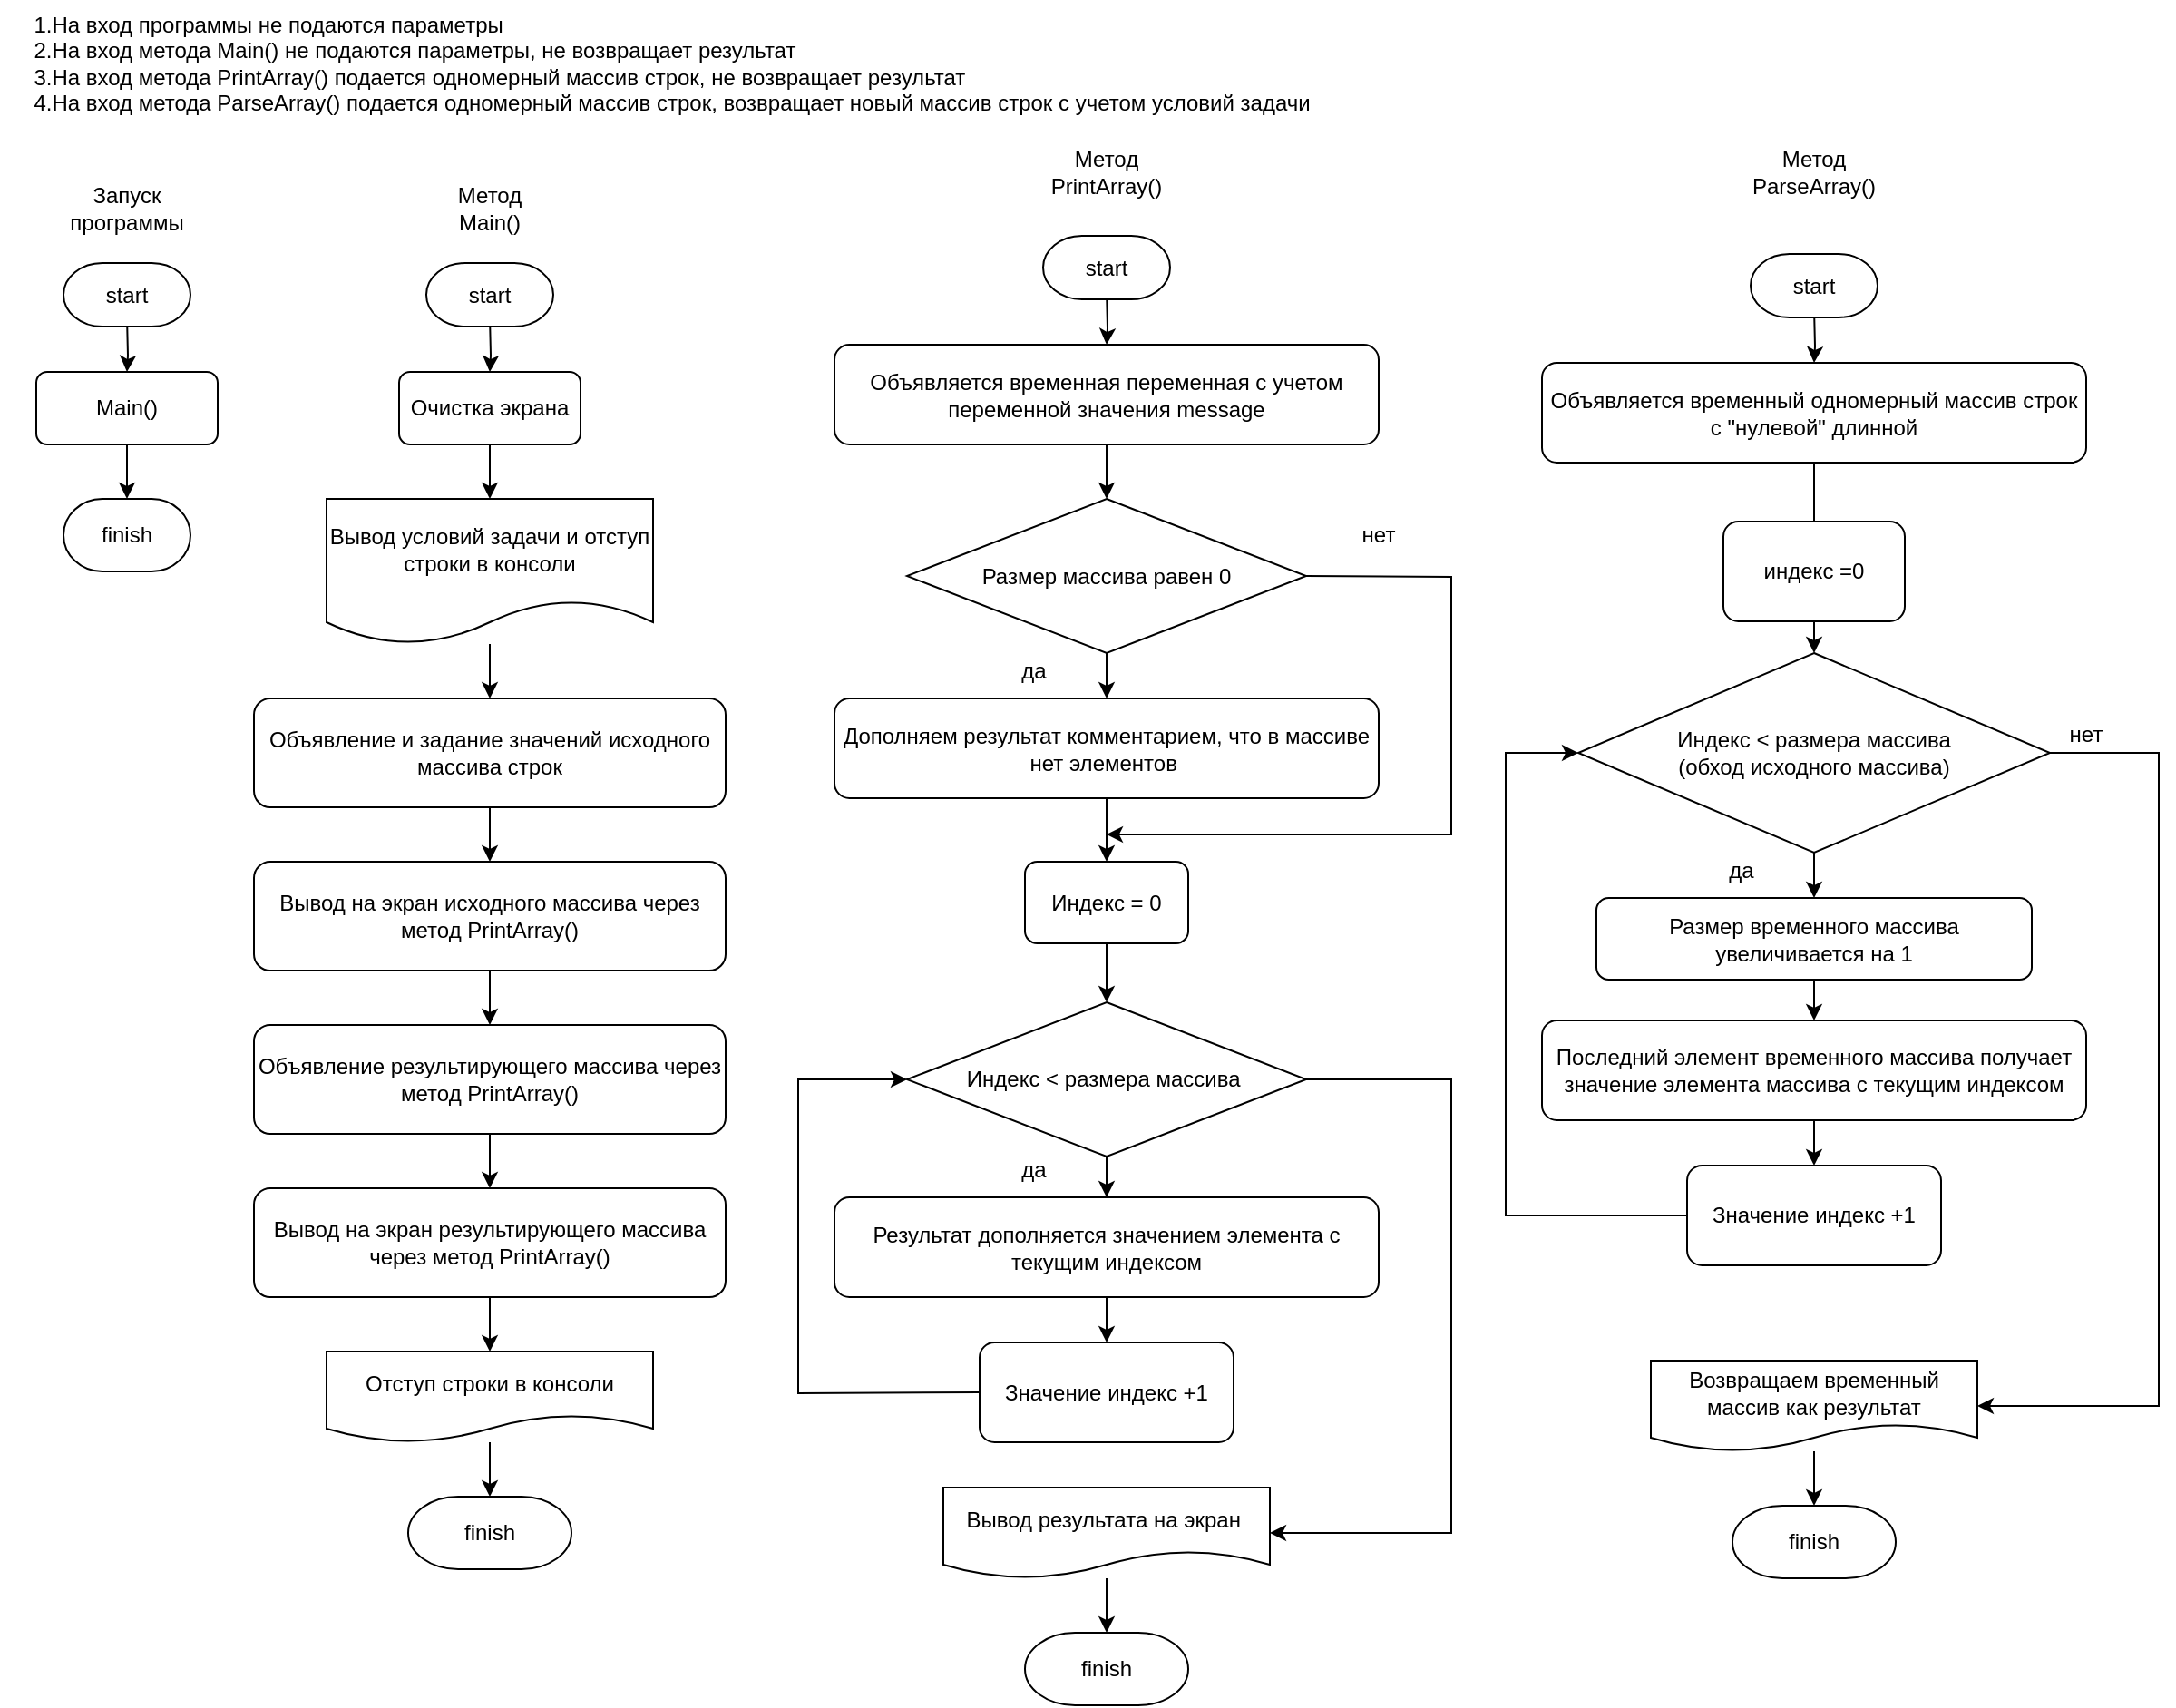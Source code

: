 <mxfile version="20.6.2" type="device"><diagram id="Q56MzWb3hJubvyk_5yF2" name="Страница 1"><mxGraphModel dx="1695" dy="482" grid="1" gridSize="10" guides="1" tooltips="1" connect="1" arrows="1" fold="1" page="1" pageScale="1" pageWidth="827" pageHeight="1169" math="0" shadow="0"><root><mxCell id="0"/><mxCell id="1" parent="0"/><mxCell id="wwsR9TnCNs43CYKiYDHI-8" value="" style="edgeStyle=orthogonalEdgeStyle;rounded=0;orthogonalLoop=1;jettySize=auto;html=1;" edge="1" parent="1" source="aCfzNfV4xSrUvEAYJSkT-3" target="wwsR9TnCNs43CYKiYDHI-7"><mxGeometry relative="1" as="geometry"/></mxCell><mxCell id="aCfzNfV4xSrUvEAYJSkT-3" value="Main()" style="rounded=1;whiteSpace=wrap;html=1;" parent="1" vertex="1"><mxGeometry x="-740" y="245" width="100" height="40" as="geometry"/></mxCell><mxCell id="wwsR9TnCNs43CYKiYDHI-1" value="&lt;div style=&quot;text-align: left;&quot;&gt;&lt;span style=&quot;background-color: initial;&quot;&gt;1.На вход программы не подаются параметры&lt;/span&gt;&lt;/div&gt;&lt;div style=&quot;text-align: left;&quot;&gt;&lt;span style=&quot;background-color: initial;&quot;&gt;2.На вход метода Main() не подаются параметры, не возвращает результат&lt;/span&gt;&lt;/div&gt;&lt;div style=&quot;text-align: left;&quot;&gt;&lt;span style=&quot;background-color: initial;&quot;&gt;3.На вход метода PrintArray() подается одномерный массив строк, не возвращает результат&lt;/span&gt;&lt;/div&gt;&lt;div style=&quot;text-align: left;&quot;&gt;&lt;span style=&quot;background-color: initial;&quot;&gt;4.На вход метода ParseArray() подается одномерный массив строк, возвращает новый массив строк с учетом условий задачи&lt;/span&gt;&lt;/div&gt;" style="text;html=1;align=center;verticalAlign=middle;resizable=0;points=[];autosize=1;strokeColor=none;fillColor=none;" vertex="1" parent="1"><mxGeometry x="-760" y="40" width="740" height="70" as="geometry"/></mxCell><mxCell id="wwsR9TnCNs43CYKiYDHI-3" value="" style="edgeStyle=orthogonalEdgeStyle;rounded=0;orthogonalLoop=1;jettySize=auto;html=1;" edge="1" parent="1" target="aCfzNfV4xSrUvEAYJSkT-3"><mxGeometry relative="1" as="geometry"><mxPoint x="-690" y="215" as="sourcePoint"/></mxGeometry></mxCell><mxCell id="wwsR9TnCNs43CYKiYDHI-6" value="start" style="strokeWidth=1;html=1;shape=mxgraph.flowchart.terminator;whiteSpace=wrap;" vertex="1" parent="1"><mxGeometry x="-725" y="185" width="70" height="35" as="geometry"/></mxCell><mxCell id="wwsR9TnCNs43CYKiYDHI-7" value="finish" style="strokeWidth=1;html=1;shape=mxgraph.flowchart.terminator;whiteSpace=wrap;" vertex="1" parent="1"><mxGeometry x="-725" y="315" width="70" height="40" as="geometry"/></mxCell><mxCell id="wwsR9TnCNs43CYKiYDHI-13" value="" style="edgeStyle=orthogonalEdgeStyle;rounded=0;orthogonalLoop=1;jettySize=auto;html=1;" edge="1" parent="1" source="wwsR9TnCNs43CYKiYDHI-9" target="wwsR9TnCNs43CYKiYDHI-12"><mxGeometry relative="1" as="geometry"/></mxCell><mxCell id="wwsR9TnCNs43CYKiYDHI-9" value="Очистка экрана" style="rounded=1;whiteSpace=wrap;html=1;" vertex="1" parent="1"><mxGeometry x="-540" y="245" width="100" height="40" as="geometry"/></mxCell><mxCell id="wwsR9TnCNs43CYKiYDHI-10" value="" style="edgeStyle=orthogonalEdgeStyle;rounded=0;orthogonalLoop=1;jettySize=auto;html=1;" edge="1" parent="1" target="wwsR9TnCNs43CYKiYDHI-9"><mxGeometry relative="1" as="geometry"><mxPoint x="-490" y="215" as="sourcePoint"/></mxGeometry></mxCell><mxCell id="wwsR9TnCNs43CYKiYDHI-11" value="start" style="strokeWidth=1;html=1;shape=mxgraph.flowchart.terminator;whiteSpace=wrap;" vertex="1" parent="1"><mxGeometry x="-525" y="185" width="70" height="35" as="geometry"/></mxCell><mxCell id="wwsR9TnCNs43CYKiYDHI-15" value="" style="edgeStyle=orthogonalEdgeStyle;rounded=0;orthogonalLoop=1;jettySize=auto;html=1;" edge="1" parent="1" source="wwsR9TnCNs43CYKiYDHI-12" target="wwsR9TnCNs43CYKiYDHI-14"><mxGeometry relative="1" as="geometry"/></mxCell><mxCell id="wwsR9TnCNs43CYKiYDHI-12" value="Вывод условий задачи и отступ строки в консоли" style="shape=document;whiteSpace=wrap;html=1;boundedLbl=1;rounded=1;" vertex="1" parent="1"><mxGeometry x="-580" y="315" width="180" height="80" as="geometry"/></mxCell><mxCell id="wwsR9TnCNs43CYKiYDHI-17" value="" style="edgeStyle=orthogonalEdgeStyle;rounded=0;orthogonalLoop=1;jettySize=auto;html=1;" edge="1" parent="1" source="wwsR9TnCNs43CYKiYDHI-14" target="wwsR9TnCNs43CYKiYDHI-16"><mxGeometry relative="1" as="geometry"/></mxCell><mxCell id="wwsR9TnCNs43CYKiYDHI-14" value="Объявление и задание значений исходного массива строк" style="whiteSpace=wrap;html=1;rounded=1;" vertex="1" parent="1"><mxGeometry x="-620" y="425" width="260" height="60" as="geometry"/></mxCell><mxCell id="wwsR9TnCNs43CYKiYDHI-19" value="" style="edgeStyle=orthogonalEdgeStyle;rounded=0;orthogonalLoop=1;jettySize=auto;html=1;" edge="1" parent="1" source="wwsR9TnCNs43CYKiYDHI-16" target="wwsR9TnCNs43CYKiYDHI-18"><mxGeometry relative="1" as="geometry"/></mxCell><mxCell id="wwsR9TnCNs43CYKiYDHI-16" value="Вывод на экран исходного массива через метод PrintArray()" style="whiteSpace=wrap;html=1;rounded=1;" vertex="1" parent="1"><mxGeometry x="-620" y="515" width="260" height="60" as="geometry"/></mxCell><mxCell id="wwsR9TnCNs43CYKiYDHI-21" value="" style="edgeStyle=orthogonalEdgeStyle;rounded=0;orthogonalLoop=1;jettySize=auto;html=1;" edge="1" parent="1" source="wwsR9TnCNs43CYKiYDHI-18" target="wwsR9TnCNs43CYKiYDHI-20"><mxGeometry relative="1" as="geometry"/></mxCell><mxCell id="wwsR9TnCNs43CYKiYDHI-18" value="Объявление результирующего массива через метод PrintArray()" style="whiteSpace=wrap;html=1;rounded=1;" vertex="1" parent="1"><mxGeometry x="-620" y="605" width="260" height="60" as="geometry"/></mxCell><mxCell id="wwsR9TnCNs43CYKiYDHI-23" value="" style="edgeStyle=orthogonalEdgeStyle;rounded=0;orthogonalLoop=1;jettySize=auto;html=1;" edge="1" parent="1" source="wwsR9TnCNs43CYKiYDHI-20" target="wwsR9TnCNs43CYKiYDHI-22"><mxGeometry relative="1" as="geometry"/></mxCell><mxCell id="wwsR9TnCNs43CYKiYDHI-20" value="Вывод на экран результирующего массива через метод PrintArray()" style="whiteSpace=wrap;html=1;rounded=1;" vertex="1" parent="1"><mxGeometry x="-620" y="695" width="260" height="60" as="geometry"/></mxCell><mxCell id="wwsR9TnCNs43CYKiYDHI-25" value="" style="edgeStyle=orthogonalEdgeStyle;rounded=0;orthogonalLoop=1;jettySize=auto;html=1;" edge="1" parent="1" source="wwsR9TnCNs43CYKiYDHI-22" target="wwsR9TnCNs43CYKiYDHI-24"><mxGeometry relative="1" as="geometry"/></mxCell><mxCell id="wwsR9TnCNs43CYKiYDHI-22" value="Отступ строки в консоли" style="shape=document;whiteSpace=wrap;html=1;boundedLbl=1;rounded=1;" vertex="1" parent="1"><mxGeometry x="-580" y="785" width="180" height="50" as="geometry"/></mxCell><mxCell id="wwsR9TnCNs43CYKiYDHI-24" value="finish" style="strokeWidth=1;html=1;shape=mxgraph.flowchart.terminator;whiteSpace=wrap;" vertex="1" parent="1"><mxGeometry x="-535" y="865" width="90" height="40" as="geometry"/></mxCell><mxCell id="wwsR9TnCNs43CYKiYDHI-32" value="" style="edgeStyle=orthogonalEdgeStyle;rounded=0;orthogonalLoop=1;jettySize=auto;html=1;" edge="1" parent="1" source="wwsR9TnCNs43CYKiYDHI-26" target="wwsR9TnCNs43CYKiYDHI-31"><mxGeometry relative="1" as="geometry"/></mxCell><mxCell id="wwsR9TnCNs43CYKiYDHI-26" value="Объявляется временная переменная с учетом переменной значения message" style="rounded=1;whiteSpace=wrap;html=1;" vertex="1" parent="1"><mxGeometry x="-300" y="230" width="300" height="55" as="geometry"/></mxCell><mxCell id="wwsR9TnCNs43CYKiYDHI-27" value="" style="edgeStyle=orthogonalEdgeStyle;rounded=0;orthogonalLoop=1;jettySize=auto;html=1;" edge="1" parent="1" target="wwsR9TnCNs43CYKiYDHI-26"><mxGeometry relative="1" as="geometry"><mxPoint x="-150" y="200" as="sourcePoint"/></mxGeometry></mxCell><mxCell id="wwsR9TnCNs43CYKiYDHI-28" value="start" style="strokeWidth=1;html=1;shape=mxgraph.flowchart.terminator;whiteSpace=wrap;" vertex="1" parent="1"><mxGeometry x="-185" y="170" width="70" height="35" as="geometry"/></mxCell><mxCell id="wwsR9TnCNs43CYKiYDHI-38" value="" style="edgeStyle=orthogonalEdgeStyle;rounded=0;orthogonalLoop=1;jettySize=auto;html=1;entryX=0.5;entryY=0;entryDx=0;entryDy=0;" edge="1" parent="1" source="wwsR9TnCNs43CYKiYDHI-31" target="wwsR9TnCNs43CYKiYDHI-33"><mxGeometry relative="1" as="geometry"/></mxCell><mxCell id="wwsR9TnCNs43CYKiYDHI-31" value="Размер массива равен 0" style="rhombus;whiteSpace=wrap;html=1;strokeWidth=1;" vertex="1" parent="1"><mxGeometry x="-260" y="315" width="220" height="85" as="geometry"/></mxCell><mxCell id="wwsR9TnCNs43CYKiYDHI-39" value="" style="edgeStyle=orthogonalEdgeStyle;rounded=0;orthogonalLoop=1;jettySize=auto;html=1;entryX=0.5;entryY=0;entryDx=0;entryDy=0;" edge="1" parent="1" source="wwsR9TnCNs43CYKiYDHI-33" target="wwsR9TnCNs43CYKiYDHI-34"><mxGeometry relative="1" as="geometry"/></mxCell><mxCell id="wwsR9TnCNs43CYKiYDHI-33" value="Дополняем результат комментарием, что в массиве нет элементов&amp;nbsp;" style="rounded=1;whiteSpace=wrap;html=1;" vertex="1" parent="1"><mxGeometry x="-300" y="425" width="300" height="55" as="geometry"/></mxCell><mxCell id="wwsR9TnCNs43CYKiYDHI-44" value="" style="edgeStyle=orthogonalEdgeStyle;rounded=0;orthogonalLoop=1;jettySize=auto;html=1;" edge="1" parent="1" source="wwsR9TnCNs43CYKiYDHI-34" target="wwsR9TnCNs43CYKiYDHI-35"><mxGeometry relative="1" as="geometry"/></mxCell><mxCell id="wwsR9TnCNs43CYKiYDHI-34" value="Индекс = 0" style="rounded=1;whiteSpace=wrap;html=1;" vertex="1" parent="1"><mxGeometry x="-195" y="515" width="90" height="45" as="geometry"/></mxCell><mxCell id="wwsR9TnCNs43CYKiYDHI-47" value="" style="edgeStyle=orthogonalEdgeStyle;rounded=0;orthogonalLoop=1;jettySize=auto;html=1;entryX=0.5;entryY=0;entryDx=0;entryDy=0;" edge="1" parent="1" source="wwsR9TnCNs43CYKiYDHI-35" target="wwsR9TnCNs43CYKiYDHI-45"><mxGeometry relative="1" as="geometry"/></mxCell><mxCell id="wwsR9TnCNs43CYKiYDHI-35" value="Индекс &amp;lt; размера массива&amp;nbsp;" style="rhombus;whiteSpace=wrap;html=1;strokeWidth=1;" vertex="1" parent="1"><mxGeometry x="-260" y="592.5" width="220" height="85" as="geometry"/></mxCell><mxCell id="wwsR9TnCNs43CYKiYDHI-41" value="" style="endArrow=classic;html=1;rounded=0;exitX=1;exitY=0.5;exitDx=0;exitDy=0;" edge="1" parent="1" source="wwsR9TnCNs43CYKiYDHI-31"><mxGeometry width="50" height="50" relative="1" as="geometry"><mxPoint x="30" y="460" as="sourcePoint"/><mxPoint x="-150" y="500" as="targetPoint"/><Array as="points"><mxPoint x="40" y="358"/><mxPoint x="40" y="450"/><mxPoint x="40" y="500"/></Array></mxGeometry></mxCell><mxCell id="wwsR9TnCNs43CYKiYDHI-42" value="да" style="text;html=1;strokeColor=none;fillColor=none;align=center;verticalAlign=middle;whiteSpace=wrap;rounded=0;strokeWidth=1;" vertex="1" parent="1"><mxGeometry x="-220" y="395" width="60" height="30" as="geometry"/></mxCell><mxCell id="wwsR9TnCNs43CYKiYDHI-43" value="нет" style="text;html=1;strokeColor=none;fillColor=none;align=center;verticalAlign=middle;whiteSpace=wrap;rounded=0;strokeWidth=1;" vertex="1" parent="1"><mxGeometry x="-30" y="320" width="60" height="30" as="geometry"/></mxCell><mxCell id="wwsR9TnCNs43CYKiYDHI-48" value="" style="edgeStyle=orthogonalEdgeStyle;rounded=0;orthogonalLoop=1;jettySize=auto;html=1;" edge="1" parent="1" source="wwsR9TnCNs43CYKiYDHI-45" target="wwsR9TnCNs43CYKiYDHI-46"><mxGeometry relative="1" as="geometry"/></mxCell><mxCell id="wwsR9TnCNs43CYKiYDHI-45" value="Результат дополняется значением элемента с текущим индексом" style="rounded=1;whiteSpace=wrap;html=1;" vertex="1" parent="1"><mxGeometry x="-300" y="700" width="300" height="55" as="geometry"/></mxCell><mxCell id="wwsR9TnCNs43CYKiYDHI-46" value="Значение индекс +1" style="rounded=1;whiteSpace=wrap;html=1;" vertex="1" parent="1"><mxGeometry x="-220" y="780" width="140" height="55" as="geometry"/></mxCell><mxCell id="wwsR9TnCNs43CYKiYDHI-49" value="" style="endArrow=classic;html=1;rounded=0;exitX=0;exitY=0.5;exitDx=0;exitDy=0;entryX=0;entryY=0.5;entryDx=0;entryDy=0;" edge="1" parent="1" source="wwsR9TnCNs43CYKiYDHI-46" target="wwsR9TnCNs43CYKiYDHI-35"><mxGeometry width="50" height="50" relative="1" as="geometry"><mxPoint x="-320" y="710" as="sourcePoint"/><mxPoint x="-270" y="660" as="targetPoint"/><Array as="points"><mxPoint x="-320" y="808"/><mxPoint x="-320" y="635"/></Array></mxGeometry></mxCell><mxCell id="wwsR9TnCNs43CYKiYDHI-50" value="да" style="text;html=1;strokeColor=none;fillColor=none;align=center;verticalAlign=middle;whiteSpace=wrap;rounded=0;strokeWidth=1;" vertex="1" parent="1"><mxGeometry x="-220" y="670" width="60" height="30" as="geometry"/></mxCell><mxCell id="wwsR9TnCNs43CYKiYDHI-54" value="" style="edgeStyle=orthogonalEdgeStyle;rounded=0;orthogonalLoop=1;jettySize=auto;html=1;" edge="1" parent="1" source="wwsR9TnCNs43CYKiYDHI-51" target="wwsR9TnCNs43CYKiYDHI-53"><mxGeometry relative="1" as="geometry"/></mxCell><mxCell id="wwsR9TnCNs43CYKiYDHI-51" value="Вывод результата на экран&amp;nbsp;" style="shape=document;whiteSpace=wrap;html=1;boundedLbl=1;rounded=1;" vertex="1" parent="1"><mxGeometry x="-240" y="860" width="180" height="50" as="geometry"/></mxCell><mxCell id="wwsR9TnCNs43CYKiYDHI-52" value="" style="endArrow=classic;html=1;rounded=0;exitX=1;exitY=0.5;exitDx=0;exitDy=0;entryX=1;entryY=0.5;entryDx=0;entryDy=0;" edge="1" parent="1" source="wwsR9TnCNs43CYKiYDHI-35" target="wwsR9TnCNs43CYKiYDHI-51"><mxGeometry width="50" height="50" relative="1" as="geometry"><mxPoint x="-320" y="670" as="sourcePoint"/><mxPoint x="-270" y="620" as="targetPoint"/><Array as="points"><mxPoint x="40" y="635"/><mxPoint x="40" y="885"/></Array></mxGeometry></mxCell><mxCell id="wwsR9TnCNs43CYKiYDHI-53" value="finish" style="strokeWidth=1;html=1;shape=mxgraph.flowchart.terminator;whiteSpace=wrap;" vertex="1" parent="1"><mxGeometry x="-195" y="940" width="90" height="40" as="geometry"/></mxCell><mxCell id="wwsR9TnCNs43CYKiYDHI-55" value="Запуск программы" style="text;html=1;strokeColor=none;fillColor=none;align=center;verticalAlign=middle;whiteSpace=wrap;rounded=0;strokeWidth=1;" vertex="1" parent="1"><mxGeometry x="-720" y="140" width="60" height="30" as="geometry"/></mxCell><mxCell id="wwsR9TnCNs43CYKiYDHI-56" value="Метод Main()" style="text;html=1;strokeColor=none;fillColor=none;align=center;verticalAlign=middle;whiteSpace=wrap;rounded=0;strokeWidth=1;" vertex="1" parent="1"><mxGeometry x="-520" y="140" width="60" height="30" as="geometry"/></mxCell><mxCell id="wwsR9TnCNs43CYKiYDHI-57" value="Метод PrintArray()" style="text;html=1;strokeColor=none;fillColor=none;align=center;verticalAlign=middle;whiteSpace=wrap;rounded=0;strokeWidth=1;" vertex="1" parent="1"><mxGeometry x="-180" y="120" width="60" height="30" as="geometry"/></mxCell><mxCell id="wwsR9TnCNs43CYKiYDHI-58" value="" style="edgeStyle=orthogonalEdgeStyle;rounded=0;orthogonalLoop=1;jettySize=auto;html=1;" edge="1" parent="1" source="wwsR9TnCNs43CYKiYDHI-59" target="wwsR9TnCNs43CYKiYDHI-63"><mxGeometry relative="1" as="geometry"/></mxCell><mxCell id="wwsR9TnCNs43CYKiYDHI-59" value="Объявляется временный одномерный массив строк с &quot;нулевой&quot; длинной" style="rounded=1;whiteSpace=wrap;html=1;" vertex="1" parent="1"><mxGeometry x="90" y="240" width="300" height="55" as="geometry"/></mxCell><mxCell id="wwsR9TnCNs43CYKiYDHI-60" value="" style="edgeStyle=orthogonalEdgeStyle;rounded=0;orthogonalLoop=1;jettySize=auto;html=1;" edge="1" parent="1" target="wwsR9TnCNs43CYKiYDHI-59"><mxGeometry relative="1" as="geometry"><mxPoint x="240" y="210" as="sourcePoint"/></mxGeometry></mxCell><mxCell id="wwsR9TnCNs43CYKiYDHI-61" value="start" style="strokeWidth=1;html=1;shape=mxgraph.flowchart.terminator;whiteSpace=wrap;" vertex="1" parent="1"><mxGeometry x="205" y="180" width="70" height="35" as="geometry"/></mxCell><mxCell id="wwsR9TnCNs43CYKiYDHI-62" value="" style="edgeStyle=orthogonalEdgeStyle;rounded=0;orthogonalLoop=1;jettySize=auto;html=1;entryX=0.5;entryY=0;entryDx=0;entryDy=0;" edge="1" parent="1" source="wwsR9TnCNs43CYKiYDHI-63"><mxGeometry relative="1" as="geometry"><mxPoint x="240" y="535" as="targetPoint"/></mxGeometry></mxCell><mxCell id="wwsR9TnCNs43CYKiYDHI-63" value="Индекс &amp;lt; размера массива &lt;br&gt;(обход исходного массива)" style="rhombus;whiteSpace=wrap;html=1;strokeWidth=1;" vertex="1" parent="1"><mxGeometry x="110" y="400" width="260" height="110" as="geometry"/></mxCell><mxCell id="wwsR9TnCNs43CYKiYDHI-67" value="Размер временного массива увеличивается на 1" style="rounded=1;whiteSpace=wrap;html=1;" vertex="1" parent="1"><mxGeometry x="120" y="535" width="240" height="45" as="geometry"/></mxCell><mxCell id="wwsR9TnCNs43CYKiYDHI-68" value="" style="edgeStyle=orthogonalEdgeStyle;rounded=0;orthogonalLoop=1;jettySize=auto;html=1;entryX=0.5;entryY=0;entryDx=0;entryDy=0;" edge="1" parent="1" target="wwsR9TnCNs43CYKiYDHI-74"><mxGeometry relative="1" as="geometry"><mxPoint x="240" y="580" as="sourcePoint"/></mxGeometry></mxCell><mxCell id="wwsR9TnCNs43CYKiYDHI-70" value="" style="endArrow=classic;html=1;rounded=0;exitX=1;exitY=0.5;exitDx=0;exitDy=0;entryX=1;entryY=0.5;entryDx=0;entryDy=0;" edge="1" parent="1" source="wwsR9TnCNs43CYKiYDHI-63" target="wwsR9TnCNs43CYKiYDHI-78"><mxGeometry width="50" height="50" relative="1" as="geometry"><mxPoint x="420" y="570" as="sourcePoint"/><mxPoint x="520" y="680" as="targetPoint"/><Array as="points"><mxPoint x="430" y="455"/><mxPoint x="430" y="560"/><mxPoint x="430" y="815"/></Array></mxGeometry></mxCell><mxCell id="wwsR9TnCNs43CYKiYDHI-71" value="да" style="text;html=1;strokeColor=none;fillColor=none;align=center;verticalAlign=middle;whiteSpace=wrap;rounded=0;strokeWidth=1;" vertex="1" parent="1"><mxGeometry x="170" y="505" width="60" height="30" as="geometry"/></mxCell><mxCell id="wwsR9TnCNs43CYKiYDHI-72" value="нет" style="text;html=1;strokeColor=none;fillColor=none;align=center;verticalAlign=middle;whiteSpace=wrap;rounded=0;strokeWidth=1;" vertex="1" parent="1"><mxGeometry x="360" y="430" width="60" height="30" as="geometry"/></mxCell><mxCell id="wwsR9TnCNs43CYKiYDHI-73" value="" style="edgeStyle=orthogonalEdgeStyle;rounded=0;orthogonalLoop=1;jettySize=auto;html=1;" edge="1" parent="1" source="wwsR9TnCNs43CYKiYDHI-74" target="wwsR9TnCNs43CYKiYDHI-75"><mxGeometry relative="1" as="geometry"/></mxCell><mxCell id="wwsR9TnCNs43CYKiYDHI-74" value="Последний элемент временного массива получает значение элемента массива с текущим индексом" style="rounded=1;whiteSpace=wrap;html=1;" vertex="1" parent="1"><mxGeometry x="90" y="602.5" width="300" height="55" as="geometry"/></mxCell><mxCell id="wwsR9TnCNs43CYKiYDHI-75" value="Значение индекс +1" style="rounded=1;whiteSpace=wrap;html=1;" vertex="1" parent="1"><mxGeometry x="170" y="682.5" width="140" height="55" as="geometry"/></mxCell><mxCell id="wwsR9TnCNs43CYKiYDHI-77" value="" style="edgeStyle=orthogonalEdgeStyle;rounded=0;orthogonalLoop=1;jettySize=auto;html=1;" edge="1" parent="1" source="wwsR9TnCNs43CYKiYDHI-78" target="wwsR9TnCNs43CYKiYDHI-80"><mxGeometry relative="1" as="geometry"/></mxCell><mxCell id="wwsR9TnCNs43CYKiYDHI-78" value="Возвращаем временный массив как результат" style="shape=document;whiteSpace=wrap;html=1;boundedLbl=1;rounded=1;" vertex="1" parent="1"><mxGeometry x="150" y="790" width="180" height="50" as="geometry"/></mxCell><mxCell id="wwsR9TnCNs43CYKiYDHI-80" value="finish" style="strokeWidth=1;html=1;shape=mxgraph.flowchart.terminator;whiteSpace=wrap;" vertex="1" parent="1"><mxGeometry x="195" y="870" width="90" height="40" as="geometry"/></mxCell><mxCell id="wwsR9TnCNs43CYKiYDHI-81" value="индекс =0" style="rounded=1;whiteSpace=wrap;html=1;" vertex="1" parent="1"><mxGeometry x="190" y="327.5" width="100" height="55" as="geometry"/></mxCell><mxCell id="wwsR9TnCNs43CYKiYDHI-85" value="" style="endArrow=classic;html=1;rounded=0;exitX=0;exitY=0.5;exitDx=0;exitDy=0;entryX=0;entryY=0.5;entryDx=0;entryDy=0;" edge="1" parent="1" source="wwsR9TnCNs43CYKiYDHI-75" target="wwsR9TnCNs43CYKiYDHI-63"><mxGeometry width="50" height="50" relative="1" as="geometry"><mxPoint x="190" y="690" as="sourcePoint"/><mxPoint x="240" y="640" as="targetPoint"/><Array as="points"><mxPoint x="70" y="710"/><mxPoint x="70" y="455"/></Array></mxGeometry></mxCell><mxCell id="wwsR9TnCNs43CYKiYDHI-86" value="Метод ParseArray()" style="text;html=1;strokeColor=none;fillColor=none;align=center;verticalAlign=middle;whiteSpace=wrap;rounded=0;strokeWidth=1;" vertex="1" parent="1"><mxGeometry x="210" y="120" width="60" height="30" as="geometry"/></mxCell></root></mxGraphModel></diagram></mxfile>